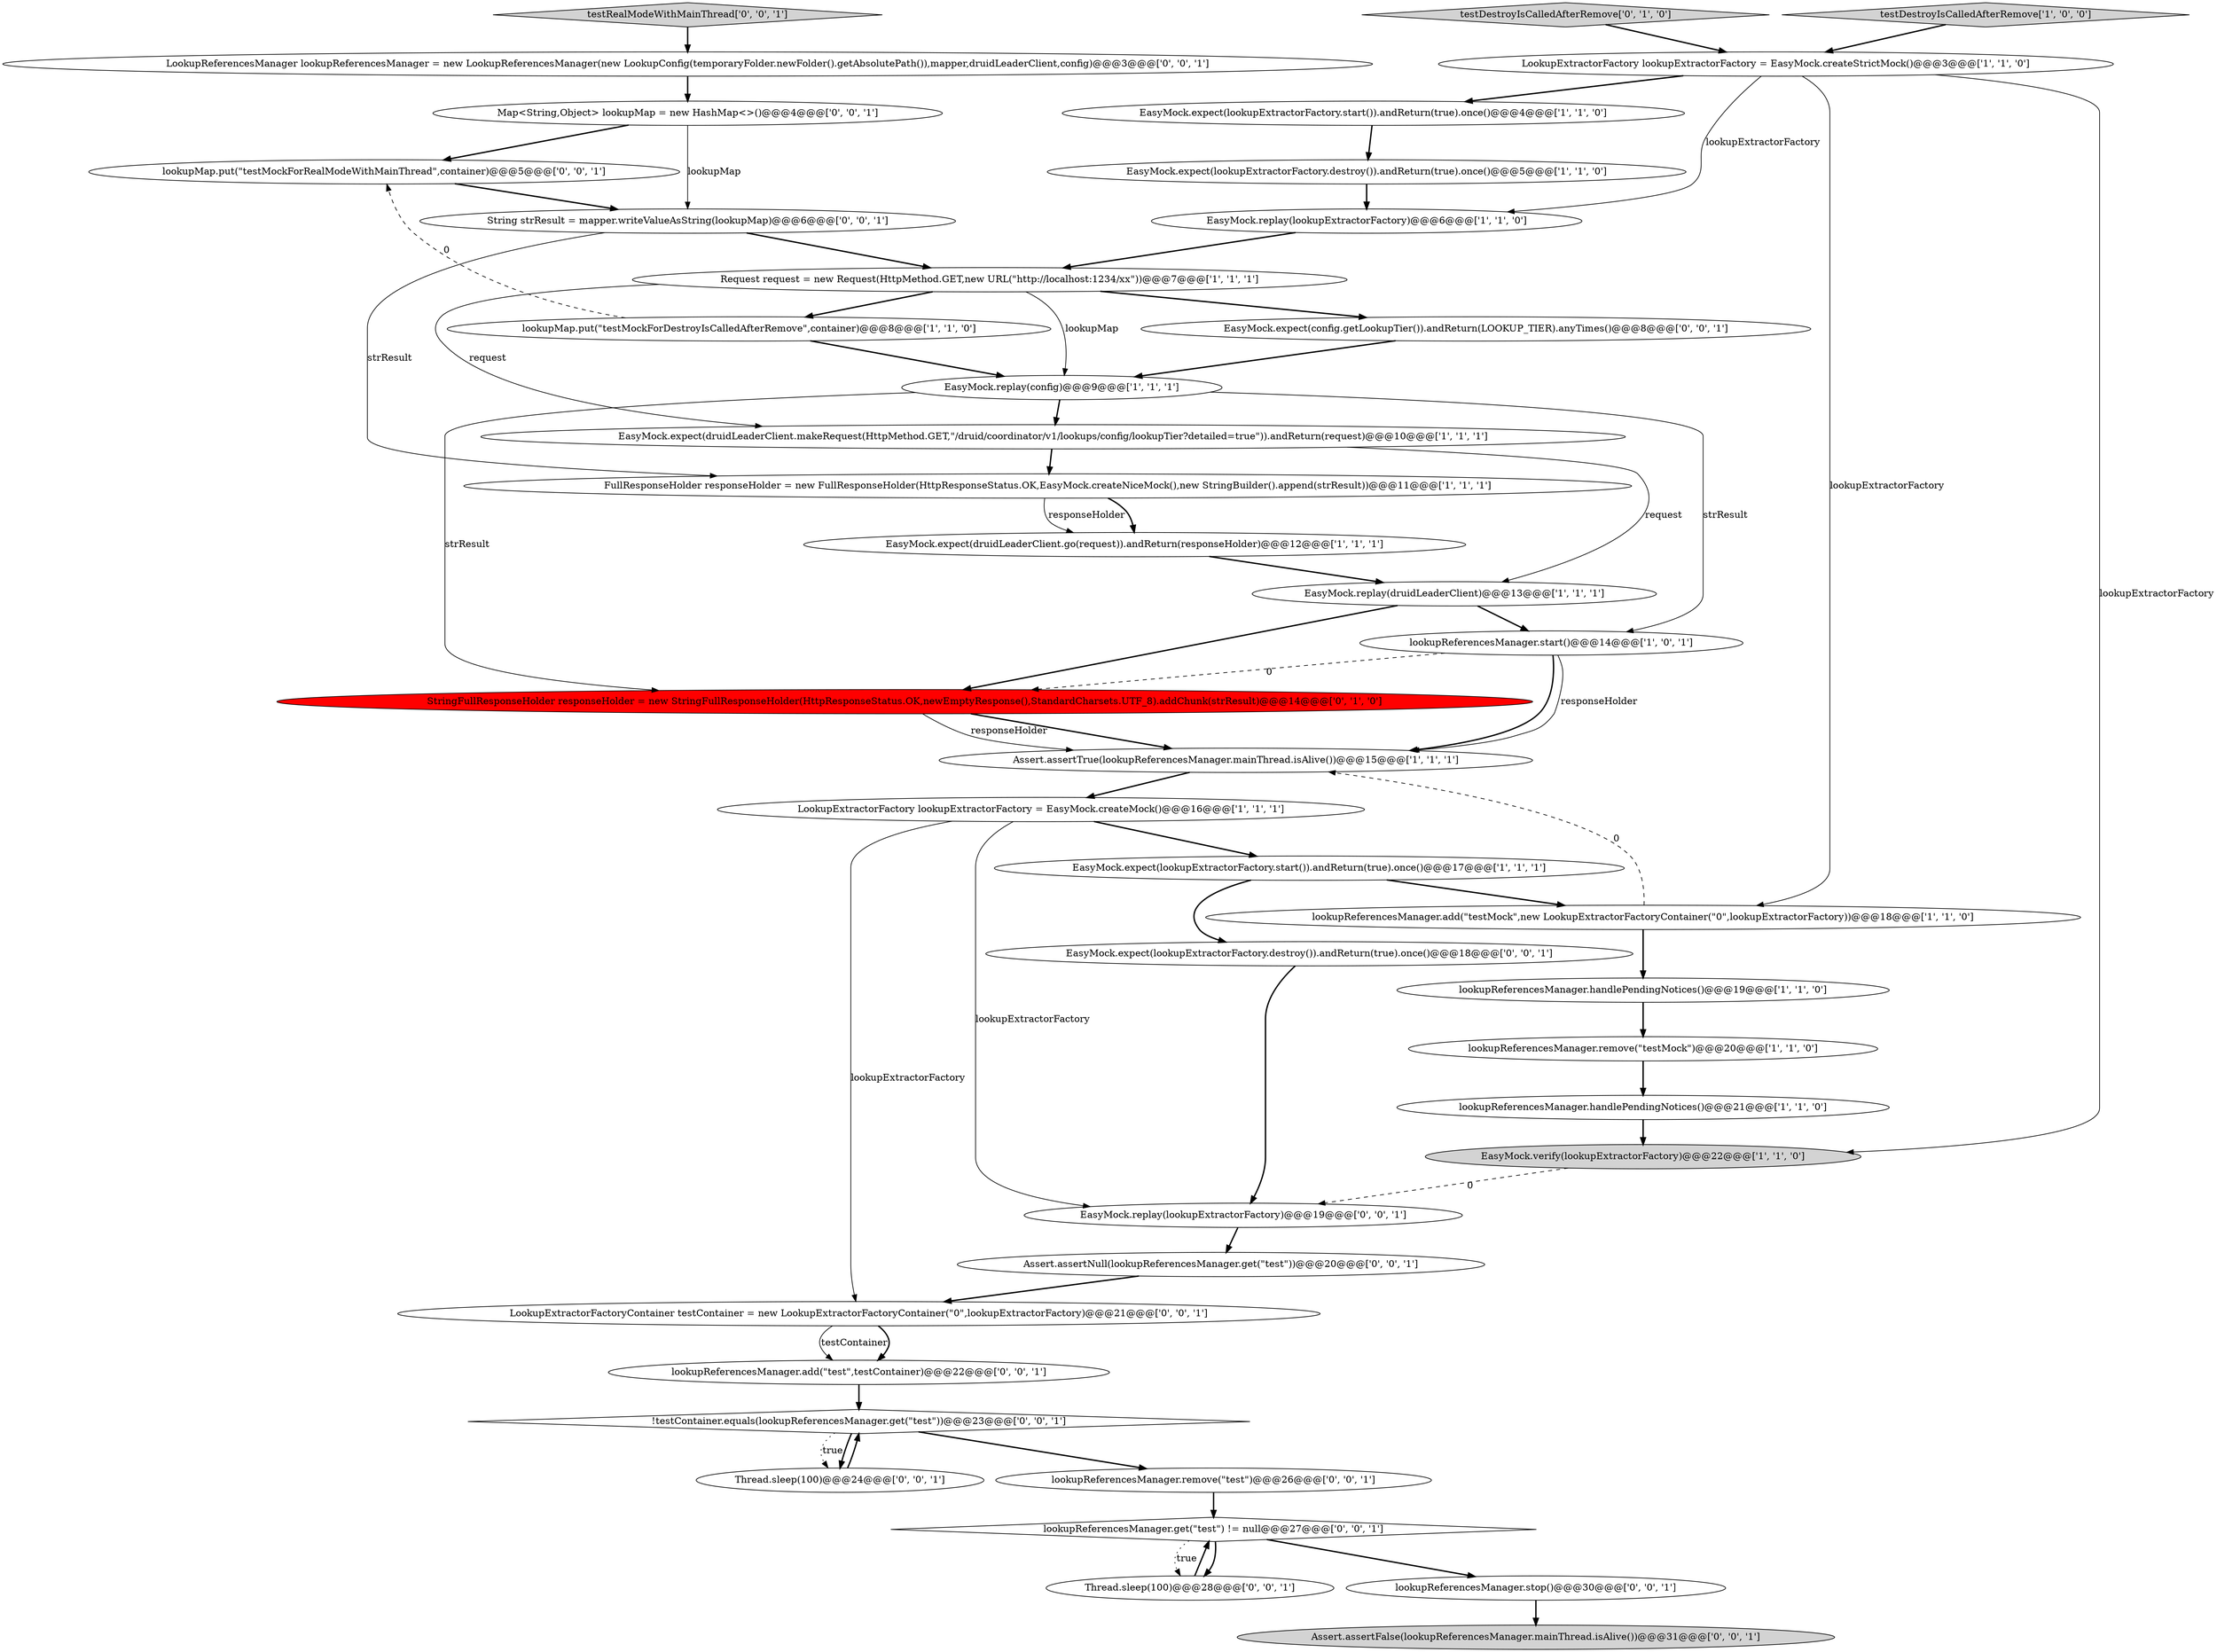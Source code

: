 digraph {
30 [style = filled, label = "LookupReferencesManager lookupReferencesManager = new LookupReferencesManager(new LookupConfig(temporaryFolder.newFolder().getAbsolutePath()),mapper,druidLeaderClient,config)@@@3@@@['0', '0', '1']", fillcolor = white, shape = ellipse image = "AAA0AAABBB3BBB"];
27 [style = filled, label = "Thread.sleep(100)@@@24@@@['0', '0', '1']", fillcolor = white, shape = ellipse image = "AAA0AAABBB3BBB"];
9 [style = filled, label = "EasyMock.replay(lookupExtractorFactory)@@@6@@@['1', '1', '0']", fillcolor = white, shape = ellipse image = "AAA0AAABBB1BBB"];
4 [style = filled, label = "Assert.assertTrue(lookupReferencesManager.mainThread.isAlive())@@@15@@@['1', '1', '1']", fillcolor = white, shape = ellipse image = "AAA0AAABBB1BBB"];
26 [style = filled, label = "lookupReferencesManager.stop()@@@30@@@['0', '0', '1']", fillcolor = white, shape = ellipse image = "AAA0AAABBB3BBB"];
28 [style = filled, label = "Map<String,Object> lookupMap = new HashMap<>()@@@4@@@['0', '0', '1']", fillcolor = white, shape = ellipse image = "AAA0AAABBB3BBB"];
1 [style = filled, label = "EasyMock.verify(lookupExtractorFactory)@@@22@@@['1', '1', '0']", fillcolor = lightgray, shape = ellipse image = "AAA0AAABBB1BBB"];
34 [style = filled, label = "lookupMap.put(\"testMockForRealModeWithMainThread\",container)@@@5@@@['0', '0', '1']", fillcolor = white, shape = ellipse image = "AAA0AAABBB3BBB"];
17 [style = filled, label = "lookupReferencesManager.handlePendingNotices()@@@21@@@['1', '1', '0']", fillcolor = white, shape = ellipse image = "AAA0AAABBB1BBB"];
7 [style = filled, label = "EasyMock.replay(config)@@@9@@@['1', '1', '1']", fillcolor = white, shape = ellipse image = "AAA0AAABBB1BBB"];
33 [style = filled, label = "EasyMock.expect(lookupExtractorFactory.destroy()).andReturn(true).once()@@@18@@@['0', '0', '1']", fillcolor = white, shape = ellipse image = "AAA0AAABBB3BBB"];
15 [style = filled, label = "lookupMap.put(\"testMockForDestroyIsCalledAfterRemove\",container)@@@8@@@['1', '1', '0']", fillcolor = white, shape = ellipse image = "AAA0AAABBB1BBB"];
6 [style = filled, label = "EasyMock.expect(lookupExtractorFactory.start()).andReturn(true).once()@@@4@@@['1', '1', '0']", fillcolor = white, shape = ellipse image = "AAA0AAABBB1BBB"];
10 [style = filled, label = "EasyMock.expect(druidLeaderClient.makeRequest(HttpMethod.GET,\"/druid/coordinator/v1/lookups/config/lookupTier?detailed=true\")).andReturn(request)@@@10@@@['1', '1', '1']", fillcolor = white, shape = ellipse image = "AAA0AAABBB1BBB"];
3 [style = filled, label = "testDestroyIsCalledAfterRemove['1', '0', '0']", fillcolor = lightgray, shape = diamond image = "AAA0AAABBB1BBB"];
39 [style = filled, label = "lookupReferencesManager.add(\"test\",testContainer)@@@22@@@['0', '0', '1']", fillcolor = white, shape = ellipse image = "AAA0AAABBB3BBB"];
36 [style = filled, label = "!testContainer.equals(lookupReferencesManager.get(\"test\"))@@@23@@@['0', '0', '1']", fillcolor = white, shape = diamond image = "AAA0AAABBB3BBB"];
21 [style = filled, label = "testDestroyIsCalledAfterRemove['0', '1', '0']", fillcolor = lightgray, shape = diamond image = "AAA0AAABBB2BBB"];
5 [style = filled, label = "EasyMock.expect(druidLeaderClient.go(request)).andReturn(responseHolder)@@@12@@@['1', '1', '1']", fillcolor = white, shape = ellipse image = "AAA0AAABBB1BBB"];
12 [style = filled, label = "LookupExtractorFactory lookupExtractorFactory = EasyMock.createMock()@@@16@@@['1', '1', '1']", fillcolor = white, shape = ellipse image = "AAA0AAABBB1BBB"];
24 [style = filled, label = "Thread.sleep(100)@@@28@@@['0', '0', '1']", fillcolor = white, shape = ellipse image = "AAA0AAABBB3BBB"];
19 [style = filled, label = "EasyMock.expect(lookupExtractorFactory.start()).andReturn(true).once()@@@17@@@['1', '1', '1']", fillcolor = white, shape = ellipse image = "AAA0AAABBB1BBB"];
22 [style = filled, label = "StringFullResponseHolder responseHolder = new StringFullResponseHolder(HttpResponseStatus.OK,newEmptyResponse(),StandardCharsets.UTF_8).addChunk(strResult)@@@14@@@['0', '1', '0']", fillcolor = red, shape = ellipse image = "AAA1AAABBB2BBB"];
23 [style = filled, label = "lookupReferencesManager.remove(\"test\")@@@26@@@['0', '0', '1']", fillcolor = white, shape = ellipse image = "AAA0AAABBB3BBB"];
25 [style = filled, label = "testRealModeWithMainThread['0', '0', '1']", fillcolor = lightgray, shape = diamond image = "AAA0AAABBB3BBB"];
14 [style = filled, label = "FullResponseHolder responseHolder = new FullResponseHolder(HttpResponseStatus.OK,EasyMock.createNiceMock(),new StringBuilder().append(strResult))@@@11@@@['1', '1', '1']", fillcolor = white, shape = ellipse image = "AAA0AAABBB1BBB"];
37 [style = filled, label = "Assert.assertFalse(lookupReferencesManager.mainThread.isAlive())@@@31@@@['0', '0', '1']", fillcolor = lightgray, shape = ellipse image = "AAA0AAABBB3BBB"];
8 [style = filled, label = "lookupReferencesManager.add(\"testMock\",new LookupExtractorFactoryContainer(\"0\",lookupExtractorFactory))@@@18@@@['1', '1', '0']", fillcolor = white, shape = ellipse image = "AAA0AAABBB1BBB"];
11 [style = filled, label = "lookupReferencesManager.start()@@@14@@@['1', '0', '1']", fillcolor = white, shape = ellipse image = "AAA0AAABBB1BBB"];
20 [style = filled, label = "LookupExtractorFactory lookupExtractorFactory = EasyMock.createStrictMock()@@@3@@@['1', '1', '0']", fillcolor = white, shape = ellipse image = "AAA0AAABBB1BBB"];
18 [style = filled, label = "EasyMock.replay(druidLeaderClient)@@@13@@@['1', '1', '1']", fillcolor = white, shape = ellipse image = "AAA0AAABBB1BBB"];
13 [style = filled, label = "EasyMock.expect(lookupExtractorFactory.destroy()).andReturn(true).once()@@@5@@@['1', '1', '0']", fillcolor = white, shape = ellipse image = "AAA0AAABBB1BBB"];
32 [style = filled, label = "LookupExtractorFactoryContainer testContainer = new LookupExtractorFactoryContainer(\"0\",lookupExtractorFactory)@@@21@@@['0', '0', '1']", fillcolor = white, shape = ellipse image = "AAA0AAABBB3BBB"];
35 [style = filled, label = "Assert.assertNull(lookupReferencesManager.get(\"test\"))@@@20@@@['0', '0', '1']", fillcolor = white, shape = ellipse image = "AAA0AAABBB3BBB"];
40 [style = filled, label = "EasyMock.replay(lookupExtractorFactory)@@@19@@@['0', '0', '1']", fillcolor = white, shape = ellipse image = "AAA0AAABBB3BBB"];
38 [style = filled, label = "String strResult = mapper.writeValueAsString(lookupMap)@@@6@@@['0', '0', '1']", fillcolor = white, shape = ellipse image = "AAA0AAABBB3BBB"];
0 [style = filled, label = "lookupReferencesManager.handlePendingNotices()@@@19@@@['1', '1', '0']", fillcolor = white, shape = ellipse image = "AAA0AAABBB1BBB"];
29 [style = filled, label = "EasyMock.expect(config.getLookupTier()).andReturn(LOOKUP_TIER).anyTimes()@@@8@@@['0', '0', '1']", fillcolor = white, shape = ellipse image = "AAA0AAABBB3BBB"];
16 [style = filled, label = "lookupReferencesManager.remove(\"testMock\")@@@20@@@['1', '1', '0']", fillcolor = white, shape = ellipse image = "AAA0AAABBB1BBB"];
31 [style = filled, label = "lookupReferencesManager.get(\"test\") != null@@@27@@@['0', '0', '1']", fillcolor = white, shape = diamond image = "AAA0AAABBB3BBB"];
2 [style = filled, label = "Request request = new Request(HttpMethod.GET,new URL(\"http://localhost:1234/xx\"))@@@7@@@['1', '1', '1']", fillcolor = white, shape = ellipse image = "AAA0AAABBB1BBB"];
19->33 [style = bold, label=""];
23->31 [style = bold, label=""];
0->16 [style = bold, label=""];
38->14 [style = solid, label="strResult"];
14->5 [style = solid, label="responseHolder"];
15->34 [style = dashed, label="0"];
27->36 [style = bold, label=""];
36->27 [style = dotted, label="true"];
40->35 [style = bold, label=""];
15->7 [style = bold, label=""];
17->1 [style = bold, label=""];
28->34 [style = bold, label=""];
10->14 [style = bold, label=""];
9->2 [style = bold, label=""];
7->10 [style = bold, label=""];
25->30 [style = bold, label=""];
31->24 [style = bold, label=""];
11->4 [style = bold, label=""];
18->11 [style = bold, label=""];
11->22 [style = dashed, label="0"];
35->32 [style = bold, label=""];
5->18 [style = bold, label=""];
7->22 [style = solid, label="strResult"];
20->6 [style = bold, label=""];
16->17 [style = bold, label=""];
32->39 [style = solid, label="testContainer"];
20->1 [style = solid, label="lookupExtractorFactory"];
19->8 [style = bold, label=""];
38->2 [style = bold, label=""];
12->40 [style = solid, label="lookupExtractorFactory"];
22->4 [style = bold, label=""];
1->40 [style = dashed, label="0"];
8->0 [style = bold, label=""];
31->26 [style = bold, label=""];
20->9 [style = solid, label="lookupExtractorFactory"];
3->20 [style = bold, label=""];
18->22 [style = bold, label=""];
30->28 [style = bold, label=""];
21->20 [style = bold, label=""];
33->40 [style = bold, label=""];
36->27 [style = bold, label=""];
36->23 [style = bold, label=""];
2->10 [style = solid, label="request"];
24->31 [style = bold, label=""];
28->38 [style = solid, label="lookupMap"];
6->13 [style = bold, label=""];
20->8 [style = solid, label="lookupExtractorFactory"];
11->4 [style = solid, label="responseHolder"];
2->15 [style = bold, label=""];
10->18 [style = solid, label="request"];
22->4 [style = solid, label="responseHolder"];
12->32 [style = solid, label="lookupExtractorFactory"];
4->12 [style = bold, label=""];
29->7 [style = bold, label=""];
26->37 [style = bold, label=""];
2->7 [style = solid, label="lookupMap"];
32->39 [style = bold, label=""];
31->24 [style = dotted, label="true"];
13->9 [style = bold, label=""];
8->4 [style = dashed, label="0"];
34->38 [style = bold, label=""];
7->11 [style = solid, label="strResult"];
12->19 [style = bold, label=""];
2->29 [style = bold, label=""];
39->36 [style = bold, label=""];
14->5 [style = bold, label=""];
}
